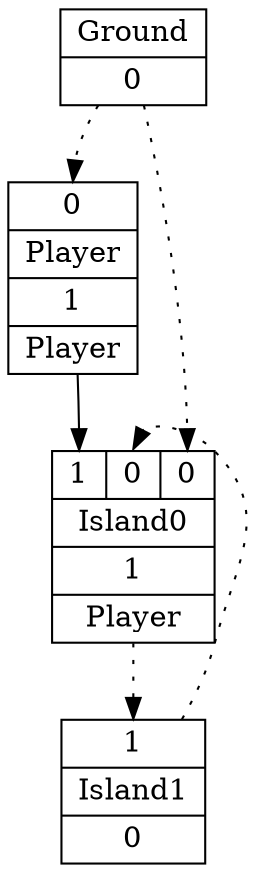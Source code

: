 digraph G {
node [shape=record];
Player[ label ="{{<GroundP>0}|{Player}|<PlayerOUT>1|{Player}}"];
Ground[ label ="{{Ground}|<GroundOUT>0}"];
Island0[ label ="{{<Player>1|<Island1P>0|<GroundP>0}|{Island0}|<Island0OUT>1|{Player}}"];
Island1[ label ="{{<Island0P>1}|{Island1}|<Island1OUT>0}"];
	"Ground" -> "Player":GroundP [style=dotted];
	"Player" -> "Island0":Player;
	"Island1" -> "Island0":Island1P [style=dotted];
	"Ground" -> "Island0":GroundP [style=dotted];
	"Island0" -> "Island1":Island0P [style=dotted];
}